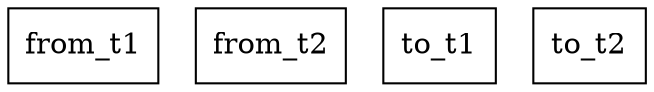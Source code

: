 digraph {
    graph [rankdir=TB
          ,bgcolor=transparent];
    node [shape=box
         ,fillcolor=white
         ,style=filled];
    0 [label=<from_t1>];
    1 [label=<from_t2>];
    2 [label=<to_t1>];
    3 [label=<to_t2>];
}